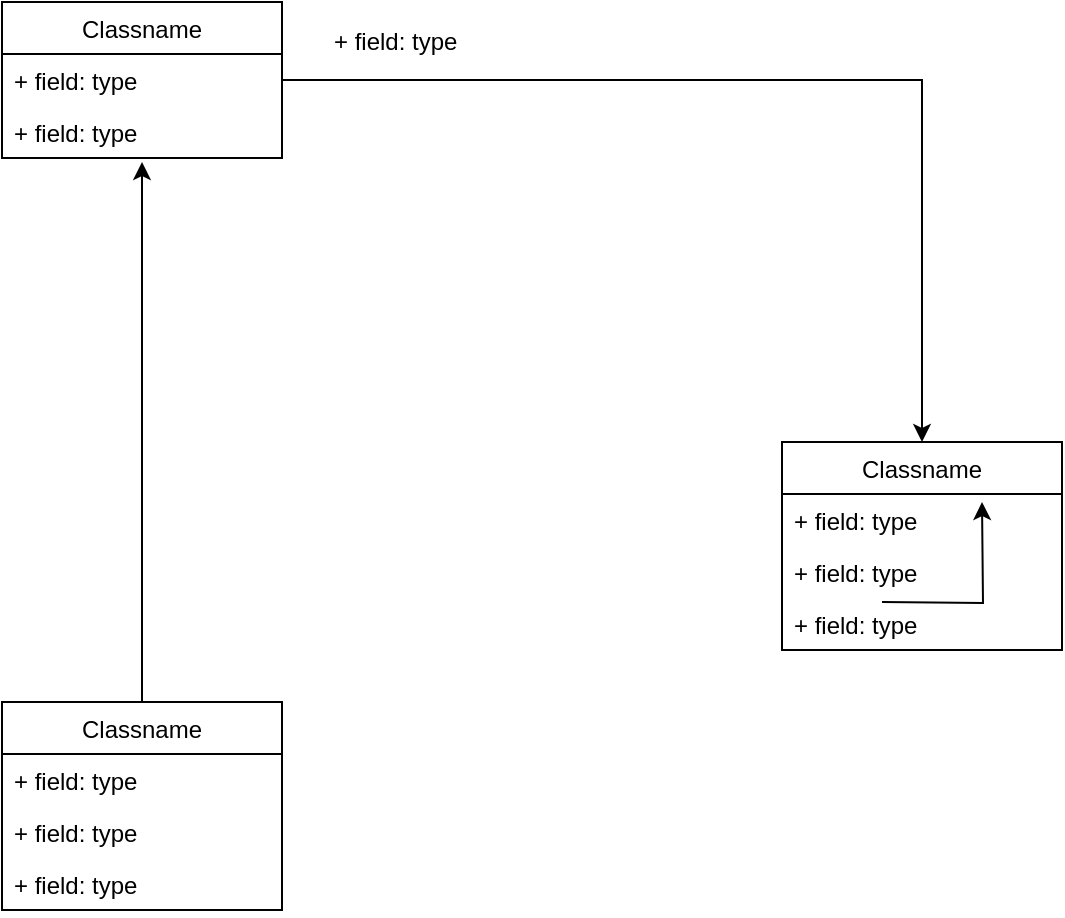 <mxfile version="14.6.10" type="github">
  <diagram name="Page-1" id="e7e014a7-5840-1c2e-5031-d8a46d1fe8dd">
    <mxGraphModel dx="1350" dy="774" grid="1" gridSize="10" guides="1" tooltips="1" connect="1" arrows="1" fold="1" page="1" pageScale="1" pageWidth="1169" pageHeight="826" background="#ffffff" math="0" shadow="0">
      <root>
        <mxCell id="0" />
        <mxCell id="1" parent="0" />
        <mxCell id="ner_twgP1PWlE01x1nXn-55" style="edgeStyle=orthogonalEdgeStyle;rounded=0;orthogonalLoop=1;jettySize=auto;html=1;entryX=0.5;entryY=0;entryDx=0;entryDy=0;" edge="1" parent="1" source="ner_twgP1PWlE01x1nXn-41" target="ner_twgP1PWlE01x1nXn-45">
          <mxGeometry relative="1" as="geometry" />
        </mxCell>
        <mxCell id="ner_twgP1PWlE01x1nXn-41" value="Classname" style="swimlane;fontStyle=0;childLayout=stackLayout;horizontal=1;startSize=26;fillColor=none;horizontalStack=0;resizeParent=1;resizeParentMax=0;resizeLast=0;collapsible=1;marginBottom=0;" vertex="1" parent="1">
          <mxGeometry x="120" y="100" width="140" height="78" as="geometry" />
        </mxCell>
        <mxCell id="ner_twgP1PWlE01x1nXn-42" value="+ field: type" style="text;strokeColor=none;fillColor=none;align=left;verticalAlign=top;spacingLeft=4;spacingRight=4;overflow=hidden;rotatable=0;points=[[0,0.5],[1,0.5]];portConstraint=eastwest;" vertex="1" parent="ner_twgP1PWlE01x1nXn-41">
          <mxGeometry y="26" width="140" height="26" as="geometry" />
        </mxCell>
        <mxCell id="ner_twgP1PWlE01x1nXn-44" value="+ field: type" style="text;strokeColor=none;fillColor=none;align=left;verticalAlign=top;spacingLeft=4;spacingRight=4;overflow=hidden;rotatable=0;points=[[0,0.5],[1,0.5]];portConstraint=eastwest;" vertex="1" parent="ner_twgP1PWlE01x1nXn-41">
          <mxGeometry y="52" width="140" height="26" as="geometry" />
        </mxCell>
        <mxCell id="ner_twgP1PWlE01x1nXn-45" value="Classname" style="swimlane;fontStyle=0;childLayout=stackLayout;horizontal=1;startSize=26;fillColor=none;horizontalStack=0;resizeParent=1;resizeParentMax=0;resizeLast=0;collapsible=1;marginBottom=0;" vertex="1" parent="1">
          <mxGeometry x="510" y="320" width="140" height="104" as="geometry" />
        </mxCell>
        <mxCell id="ner_twgP1PWlE01x1nXn-46" value="+ field: type" style="text;strokeColor=none;fillColor=none;align=left;verticalAlign=top;spacingLeft=4;spacingRight=4;overflow=hidden;rotatable=0;points=[[0,0.5],[1,0.5]];portConstraint=eastwest;" vertex="1" parent="ner_twgP1PWlE01x1nXn-45">
          <mxGeometry y="26" width="140" height="26" as="geometry" />
        </mxCell>
        <mxCell id="ner_twgP1PWlE01x1nXn-47" value="+ field: type" style="text;strokeColor=none;fillColor=none;align=left;verticalAlign=top;spacingLeft=4;spacingRight=4;overflow=hidden;rotatable=0;points=[[0,0.5],[1,0.5]];portConstraint=eastwest;" vertex="1" parent="ner_twgP1PWlE01x1nXn-45">
          <mxGeometry y="52" width="140" height="26" as="geometry" />
        </mxCell>
        <mxCell id="ner_twgP1PWlE01x1nXn-48" value="+ field: type" style="text;strokeColor=none;fillColor=none;align=left;verticalAlign=top;spacingLeft=4;spacingRight=4;overflow=hidden;rotatable=0;points=[[0,0.5],[1,0.5]];portConstraint=eastwest;" vertex="1" parent="ner_twgP1PWlE01x1nXn-45">
          <mxGeometry y="78" width="140" height="26" as="geometry" />
        </mxCell>
        <mxCell id="ner_twgP1PWlE01x1nXn-54" style="edgeStyle=orthogonalEdgeStyle;rounded=0;orthogonalLoop=1;jettySize=auto;html=1;" edge="1" parent="1" source="ner_twgP1PWlE01x1nXn-49">
          <mxGeometry relative="1" as="geometry">
            <mxPoint x="190" y="180" as="targetPoint" />
          </mxGeometry>
        </mxCell>
        <mxCell id="ner_twgP1PWlE01x1nXn-49" value="Classname" style="swimlane;fontStyle=0;childLayout=stackLayout;horizontal=1;startSize=26;fillColor=none;horizontalStack=0;resizeParent=1;resizeParentMax=0;resizeLast=0;collapsible=1;marginBottom=0;" vertex="1" parent="1">
          <mxGeometry x="120" y="450" width="140" height="104" as="geometry" />
        </mxCell>
        <mxCell id="ner_twgP1PWlE01x1nXn-50" value="+ field: type" style="text;strokeColor=none;fillColor=none;align=left;verticalAlign=top;spacingLeft=4;spacingRight=4;overflow=hidden;rotatable=0;points=[[0,0.5],[1,0.5]];portConstraint=eastwest;" vertex="1" parent="ner_twgP1PWlE01x1nXn-49">
          <mxGeometry y="26" width="140" height="26" as="geometry" />
        </mxCell>
        <mxCell id="ner_twgP1PWlE01x1nXn-51" value="+ field: type" style="text;strokeColor=none;fillColor=none;align=left;verticalAlign=top;spacingLeft=4;spacingRight=4;overflow=hidden;rotatable=0;points=[[0,0.5],[1,0.5]];portConstraint=eastwest;" vertex="1" parent="ner_twgP1PWlE01x1nXn-49">
          <mxGeometry y="52" width="140" height="26" as="geometry" />
        </mxCell>
        <mxCell id="ner_twgP1PWlE01x1nXn-52" value="+ field: type" style="text;strokeColor=none;fillColor=none;align=left;verticalAlign=top;spacingLeft=4;spacingRight=4;overflow=hidden;rotatable=0;points=[[0,0.5],[1,0.5]];portConstraint=eastwest;" vertex="1" parent="ner_twgP1PWlE01x1nXn-49">
          <mxGeometry y="78" width="140" height="26" as="geometry" />
        </mxCell>
        <mxCell id="ner_twgP1PWlE01x1nXn-53" value="" style="endArrow=classic;html=1;rounded=0;edgeStyle=orthogonalEdgeStyle;" edge="1" parent="1">
          <mxGeometry width="50" height="50" relative="1" as="geometry">
            <mxPoint x="560" y="400" as="sourcePoint" />
            <mxPoint x="610" y="350" as="targetPoint" />
          </mxGeometry>
        </mxCell>
        <mxCell id="ner_twgP1PWlE01x1nXn-43" value="+ field: type" style="text;strokeColor=none;fillColor=none;align=left;verticalAlign=top;spacingLeft=4;spacingRight=4;overflow=hidden;rotatable=0;points=[[0,0.5],[1,0.5]];portConstraint=eastwest;" vertex="1" parent="1">
          <mxGeometry x="280" y="106" width="140" height="26" as="geometry" />
        </mxCell>
      </root>
    </mxGraphModel>
  </diagram>
</mxfile>
